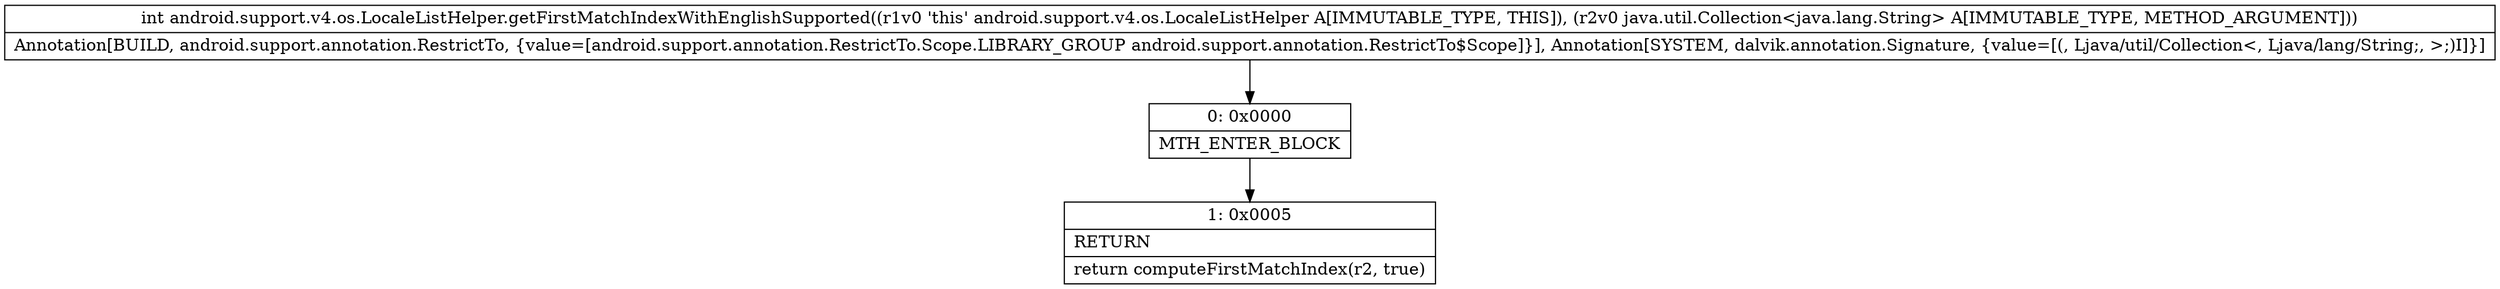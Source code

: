 digraph "CFG forandroid.support.v4.os.LocaleListHelper.getFirstMatchIndexWithEnglishSupported(Ljava\/util\/Collection;)I" {
Node_0 [shape=record,label="{0\:\ 0x0000|MTH_ENTER_BLOCK\l}"];
Node_1 [shape=record,label="{1\:\ 0x0005|RETURN\l|return computeFirstMatchIndex(r2, true)\l}"];
MethodNode[shape=record,label="{int android.support.v4.os.LocaleListHelper.getFirstMatchIndexWithEnglishSupported((r1v0 'this' android.support.v4.os.LocaleListHelper A[IMMUTABLE_TYPE, THIS]), (r2v0 java.util.Collection\<java.lang.String\> A[IMMUTABLE_TYPE, METHOD_ARGUMENT]))  | Annotation[BUILD, android.support.annotation.RestrictTo, \{value=[android.support.annotation.RestrictTo.Scope.LIBRARY_GROUP android.support.annotation.RestrictTo$Scope]\}], Annotation[SYSTEM, dalvik.annotation.Signature, \{value=[(, Ljava\/util\/Collection\<, Ljava\/lang\/String;, \>;)I]\}]\l}"];
MethodNode -> Node_0;
Node_0 -> Node_1;
}

